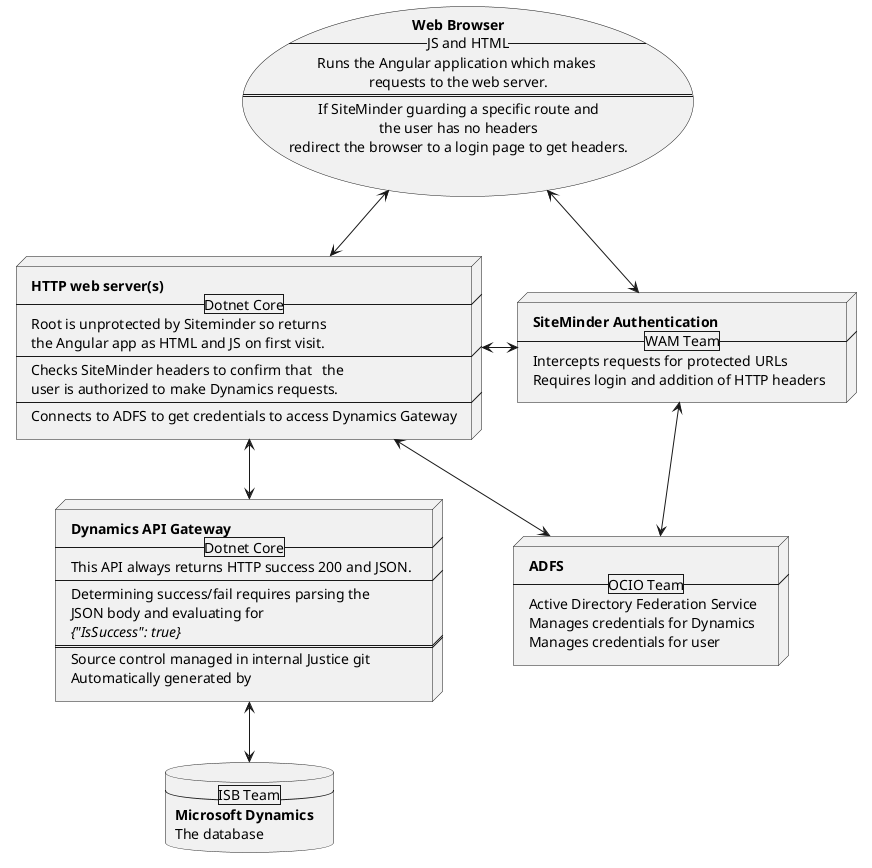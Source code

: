 @startuml

usecase browser [
	<b>Web Browser
	--JS and HTML--
	Runs the Angular application which makes 
	requests to the web server.
	====
	If SiteMinder guarding a specific route and
	the user has no headers
	redirect the browser to a login page to get headers.
]

node OpenShift [
	<b>HTTP web server(s)
	--Dotnet Core--
	Root is unprotected by Siteminder so returns 
	the Angular app as HTML and JS on first visit.
	----
	Checks SiteMinder headers to confirm that	the 
	user is authorized to make Dynamics requests.
	----
	Connects to ADFS to get credentials to access Dynamics Gateway
]

node ADFS [
	<b>ADFS 
	--OCIO Team--
	Active Directory Federation Service
	Manages credentials for Dynamics
	Manages credentials for user
]

node gateway [
	<b>Dynamics API Gateway
	--Dotnet Core--
	This API always returns HTTP success 200 and JSON.
	----
	Determining success/fail requires parsing the 
	JSON body and evaluating for
	<i>{"IsSuccess": true}</i>
	====
	Source control managed in internal Justice git
	Automatically generated by 
]

node SiteMinder [
	<b>SiteMinder Authentication
	--WAM Team--
	Intercepts requests for protected URLs
	Requires login and addition of HTTP headers
]

database Dynamics [
	--ISB Team--
	<b>Microsoft Dynamics 
	The database
]

gateway <-up-> OpenShift
Dynamics <-up-> gateway
OpenShift <-right-> ADFS
OpenShift <-right-> SiteMinder
browser <-down-> OpenShift
browser <-down-> SiteMinder
SiteMinder <--> ADFS


@enduml